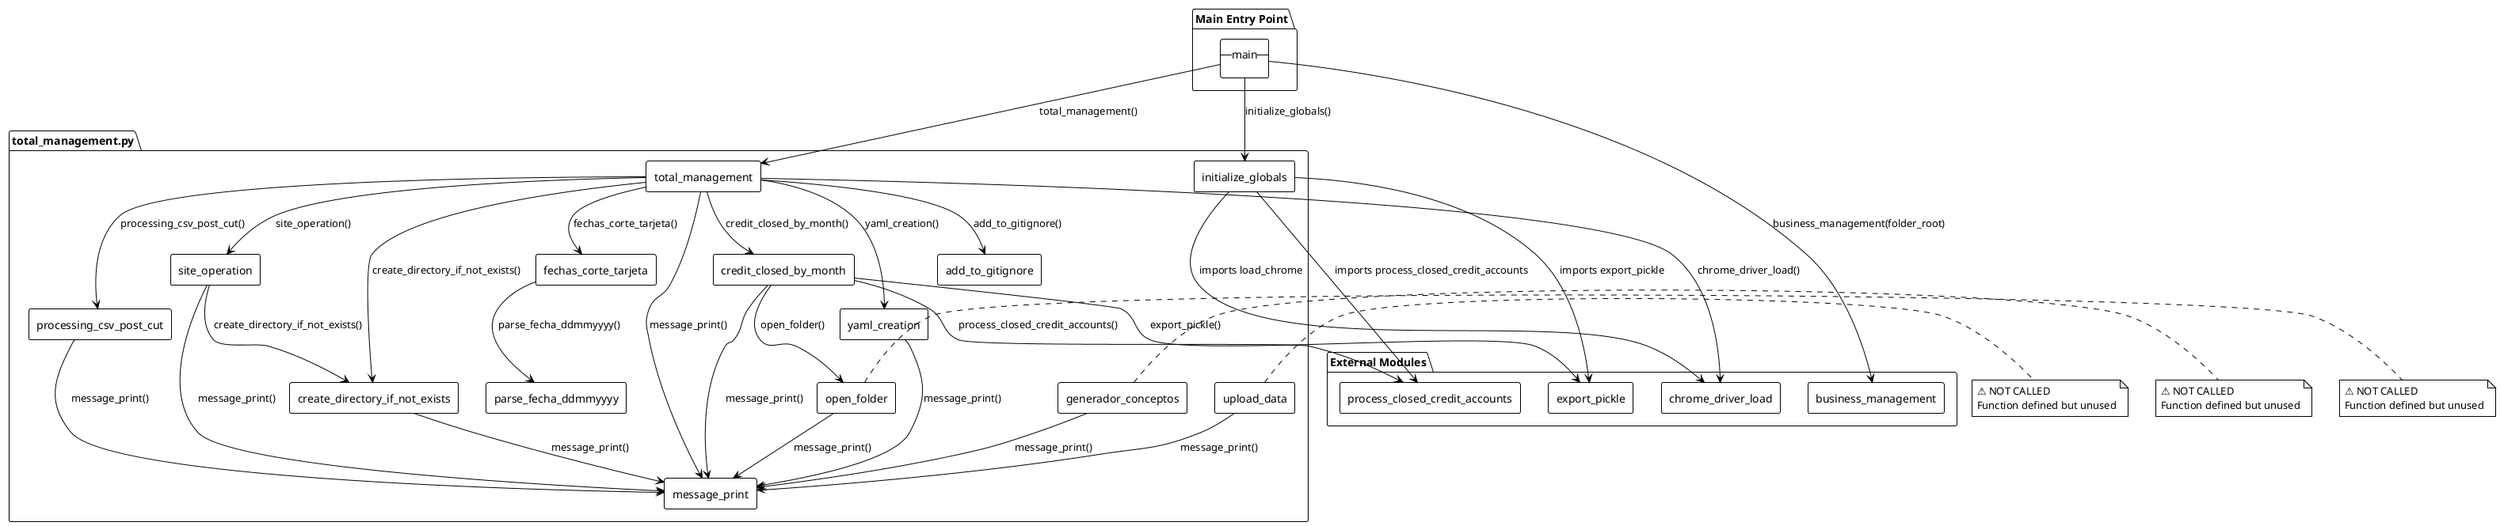 @startuml
!theme plain
skinparam componentStyle rectangle

package "total_management.py" {
  [initialize_globals] as init
  [total_management] as main
  [site_operation] as site
  [processing_csv_post_cut] as process
  [credit_closed_by_month] as credit
  [upload_data] as upload
  [fechas_corte_tarjeta] as fechas
  [message_print] as msg
  [create_directory_if_not_exists] as create_dir
  [yaml_creation] as yaml
  [add_to_gitignore] as gitignore
  [parse_fecha_ddmmyyyy] as parse_date
  [generador_conceptos] as conceptos
  [open_folder] as open_f
}

package "External Modules" {
  [business_management] as biz
  [chrome_driver_load] as chrome
  [process_closed_credit_accounts] as pcc
  [export_pickle] as export
}

package "Main Entry Point" {
  [__main__] as entry
}

' Main flow
entry --> init : initialize_globals()
entry --> main : total_management()
entry --> biz : business_management(folder_root)

' total_management calls
main --> yaml : yaml_creation()
main --> create_dir : create_directory_if_not_exists()
main --> gitignore : add_to_gitignore()
main --> credit : credit_closed_by_month()
main --> msg : message_print()
main --> chrome : chrome_driver_load()
main --> site : site_operation()
main --> process : processing_csv_post_cut()
main --> fechas : fechas_corte_tarjeta()

' site_operation calls
site --> msg : message_print()
site --> create_dir : create_directory_if_not_exists()

' processing_csv_post_cut calls
process --> msg : message_print()

' credit_closed_by_month calls
credit --> msg : message_print()
credit --> pcc : process_closed_credit_accounts()
credit --> export : export_pickle()
credit --> open_f : open_folder()

' fechas_corte_tarjeta calls
fechas --> parse_date : parse_fecha_ddmmyyyy()

' upload_data calls (currently unused)
upload --> msg : message_print()

' generador_conceptos calls (currently unused)
conceptos --> msg : message_print()

' Helper functions
open_f --> msg : message_print()
create_dir --> msg : message_print()
yaml --> msg : message_print()

' Global variable initialization
init --> chrome : imports load_chrome
init --> pcc : imports process_closed_credit_accounts
init --> export : imports export_pickle

note right of upload : ⚠️ NOT CALLED\nFunction defined but unused
note right of conceptos : ⚠️ NOT CALLED\nFunction defined but unused
note right of open_f : ⚠️ NOT CALLED\nFunction defined but unused

@enduml